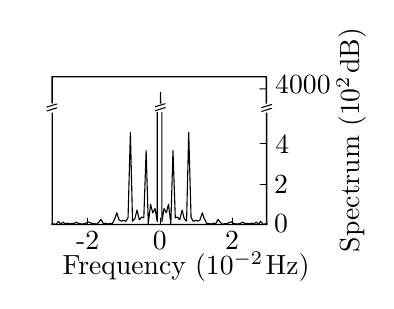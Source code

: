 
\definecolor{ca0a0a4}{RGB}{160,160,164}


\def \globalscale {0.95}
\begin{tikzpicture}[y=0.80pt, x=0.80pt, yscale=-\globalscale, xscale=\globalscale, inner sep=0pt, outer sep=0pt]
\begin{scope}[draw=black,line join=bevel,line cap=rect,even odd rule,line width=0.800pt]
\end{scope}
\begin{scope}[scale=1.012,draw=black,line join=bevel,line cap=rect,even odd rule,line width=0.800pt]
\end{scope}
\begin{scope}[scale=1.012,draw=black,line join=round,line cap=round,even odd rule,line width=0.400pt]
  \path[draw] (29.5,86.5) -- (29.5,83.5);



\end{scope}
\begin{scope}[scale=1.012,draw=black,line join=bevel,line cap=rect,even odd rule,line width=0.800pt]
\end{scope}
\begin{scope}[cm={{1.012,0.0,0.0,1.012,(24.3,99.225)}},draw=black,line join=bevel,line cap=rect,even odd rule,line width=0.800pt]
\end{scope}
\begin{scope}[cm={{1.012,0.0,0.0,1.012,(24.3,99.225)}},draw=black,line join=bevel,line cap=rect,even odd rule,line width=0.800pt]
\end{scope}
\begin{scope}[cm={{1.012,0.0,0.0,1.012,(24.3,99.225)}},draw=black,line join=bevel,line cap=rect,even odd rule,line width=0.800pt]
\end{scope}
\begin{scope}[cm={{1.012,0.0,0.0,1.012,(24.3,99.225)}},draw=black,line join=bevel,line cap=rect,even odd rule,line width=0.800pt]
\end{scope}
\begin{scope}[cm={{1.012,0.0,0.0,1.012,(24.3,99.225)}},draw=black,line join=bevel,line cap=rect,even odd rule,line width=0.800pt]
\end{scope}
\begin{scope}[cm={{1.012,0.0,0.0,1.012,(24.3,99.225)}},draw=black,line join=bevel,line cap=rect,even odd rule,line width=0.800pt]
  \path[fill=black] (0.0,0.0) node[above right] (text32) {-2};



\end{scope}
\begin{scope}[cm={{1.012,0.0,0.0,1.012,(24.3,99.225)}},draw=black,line join=bevel,line cap=rect,even odd rule,line width=0.800pt]
\end{scope}
\begin{scope}[scale=1.012,draw=black,line join=bevel,line cap=rect,even odd rule,line width=0.800pt]
\end{scope}
\begin{scope}[scale=1.012,draw=black,line join=round,line cap=round,even odd rule,line width=0.400pt]
  \path[draw] (63.5,86.5) -- (63.5,83.5);



\end{scope}
\begin{scope}[scale=1.012,draw=black,line join=bevel,line cap=rect,even odd rule,line width=0.800pt]
\end{scope}
\begin{scope}[cm={{1.012,0.0,0.0,1.012,(60.75,99.225)}},draw=black,line join=bevel,line cap=rect,even odd rule,line width=0.800pt]
\end{scope}
\begin{scope}[cm={{1.012,0.0,0.0,1.012,(60.75,99.225)}},draw=black,line join=bevel,line cap=rect,even odd rule,line width=0.800pt]
\end{scope}
\begin{scope}[cm={{1.012,0.0,0.0,1.012,(60.75,99.225)}},draw=black,line join=bevel,line cap=rect,even odd rule,line width=0.800pt]
\end{scope}
\begin{scope}[cm={{1.012,0.0,0.0,1.012,(60.75,99.225)}},draw=black,line join=bevel,line cap=rect,even odd rule,line width=0.800pt]
\end{scope}
\begin{scope}[cm={{1.012,0.0,0.0,1.012,(60.75,99.225)}},draw=black,line join=bevel,line cap=rect,even odd rule,line width=0.800pt]
\end{scope}
\begin{scope}[cm={{1.012,0.0,0.0,1.012,(60.75,99.225)}},draw=black,line join=bevel,line cap=rect,even odd rule,line width=0.800pt]
  \path[fill=black] (0.0,0.0) node[above right] (text60) {0};



\end{scope}
\begin{scope}[cm={{1.012,0.0,0.0,1.012,(60.75,99.225)}},draw=black,line join=bevel,line cap=rect,even odd rule,line width=0.800pt]
\end{scope}
\begin{scope}[scale=1.012,draw=black,line join=bevel,line cap=rect,even odd rule,line width=0.800pt]
\end{scope}
\begin{scope}[scale=1.012,draw=black,line join=round,line cap=round,even odd rule,line width=0.400pt]
  \path[draw] (97.5,86.5) -- (97.5,83.5);



\end{scope}
\begin{scope}[scale=1.012,draw=black,line join=bevel,line cap=rect,even odd rule,line width=0.800pt]
\end{scope}
\begin{scope}[cm={{1.012,0.0,0.0,1.012,(95.175,99.225)}},draw=black,line join=bevel,line cap=rect,even odd rule,line width=0.800pt]
\end{scope}
\begin{scope}[cm={{1.012,0.0,0.0,1.012,(95.175,99.225)}},draw=black,line join=bevel,line cap=rect,even odd rule,line width=0.800pt]
\end{scope}
\begin{scope}[cm={{1.012,0.0,0.0,1.012,(95.175,99.225)}},draw=black,line join=bevel,line cap=rect,even odd rule,line width=0.800pt]
\end{scope}
\begin{scope}[cm={{1.012,0.0,0.0,1.012,(95.175,99.225)}},draw=black,line join=bevel,line cap=rect,even odd rule,line width=0.800pt]
\end{scope}
\begin{scope}[cm={{1.012,0.0,0.0,1.012,(95.175,99.225)}},draw=black,line join=bevel,line cap=rect,even odd rule,line width=0.800pt]
\end{scope}
\begin{scope}[cm={{1.012,0.0,0.0,1.012,(95.175,99.225)}},draw=black,line join=bevel,line cap=rect,even odd rule,line width=0.800pt]
  \path[fill=black] (0.0,0.0) node[above right] (text88) {2};



\end{scope}
\begin{scope}[cm={{1.012,0.0,0.0,1.012,(95.175,99.225)}},draw=black,line join=bevel,line cap=rect,even odd rule,line width=0.800pt]
\end{scope}
\begin{scope}[scale=1.012,draw=black,line join=bevel,line cap=rect,even odd rule,line width=0.800pt]
\end{scope}
\begin{scope}[scale=1.012,draw=ca0a0a4,dash pattern=on 0.40pt off 0.80pt,line join=round,line cap=round,even odd rule,line width=0.400pt]
  \path[draw] (12.5,86.5) -- (113.5,86.5);



\end{scope}
\begin{scope}[scale=1.012,draw=black,line join=round,line cap=round,even odd rule,line width=0.400pt]
  \path[draw] (113.5,86.5) -- (113.5,86.5) -- (110.5,86.5);



\end{scope}
\begin{scope}[scale=1.012,draw=black,line join=bevel,line cap=rect,even odd rule,line width=0.800pt]
\end{scope}
\begin{scope}[cm={{1.012,0.0,0.0,1.012,(118.462,91.125)}},draw=black,line join=bevel,line cap=rect,even odd rule,line width=0.800pt]
\end{scope}
\begin{scope}[cm={{1.012,0.0,0.0,1.012,(118.462,91.125)}},draw=black,line join=bevel,line cap=rect,even odd rule,line width=0.800pt]
\end{scope}
\begin{scope}[cm={{1.012,0.0,0.0,1.012,(118.462,91.125)}},draw=black,line join=bevel,line cap=rect,even odd rule,line width=0.800pt]
\end{scope}
\begin{scope}[cm={{1.012,0.0,0.0,1.012,(118.462,91.125)}},draw=black,line join=bevel,line cap=rect,even odd rule,line width=0.800pt]
\end{scope}
\begin{scope}[cm={{1.012,0.0,0.0,1.012,(118.462,91.125)}},draw=black,line join=bevel,line cap=rect,even odd rule,line width=0.800pt]
\end{scope}
\begin{scope}[cm={{1.012,0.0,0.0,1.012,(118.462,91.125)}},draw=black,line join=bevel,line cap=rect,even odd rule,line width=0.800pt]
  \path[fill=black] (0.0,0.0) node[above right] (text116) {0};



\end{scope}
\begin{scope}[cm={{1.012,0.0,0.0,1.012,(118.462,91.125)}},draw=black,line join=bevel,line cap=rect,even odd rule,line width=0.800pt]
\end{scope}
\begin{scope}[scale=1.012,draw=black,line join=bevel,line cap=rect,even odd rule,line width=0.800pt]
\end{scope}
\begin{scope}[scale=1.012,draw=black,line join=round,line cap=round,even odd rule,line width=0.400pt]
  \path[draw] (113.5,67.5) -- (113.5,67.5) -- (110.5,67.5);



\end{scope}
\begin{scope}[scale=1.012,draw=black,line join=bevel,line cap=rect,even odd rule,line width=0.800pt]
\end{scope}
\begin{scope}[cm={{1.012,0.0,0.0,1.012,(118.462,72.9)}},draw=black,line join=bevel,line cap=rect,even odd rule,line width=0.800pt]
\end{scope}
\begin{scope}[cm={{1.012,0.0,0.0,1.012,(118.462,72.9)}},draw=black,line join=bevel,line cap=rect,even odd rule,line width=0.800pt]
\end{scope}
\begin{scope}[cm={{1.012,0.0,0.0,1.012,(118.462,72.9)}},draw=black,line join=bevel,line cap=rect,even odd rule,line width=0.800pt]
\end{scope}
\begin{scope}[cm={{1.012,0.0,0.0,1.012,(118.462,72.9)}},draw=black,line join=bevel,line cap=rect,even odd rule,line width=0.800pt]
\end{scope}
\begin{scope}[cm={{1.012,0.0,0.0,1.012,(118.462,72.9)}},draw=black,line join=bevel,line cap=rect,even odd rule,line width=0.800pt]
\end{scope}
\begin{scope}[cm={{1.012,0.0,0.0,1.012,(118.462,72.9)}},draw=black,line join=bevel,line cap=rect,even odd rule,line width=0.800pt]
  \path[fill=black] (0.0,0.0) node[above right] (text144) {2};



\end{scope}
\begin{scope}[cm={{1.012,0.0,0.0,1.012,(118.462,72.9)}},draw=black,line join=bevel,line cap=rect,even odd rule,line width=0.800pt]
\end{scope}
\begin{scope}[scale=1.012,draw=black,line join=bevel,line cap=rect,even odd rule,line width=0.800pt]
\end{scope}
\begin{scope}[scale=1.012,draw=black,line join=round,line cap=round,even odd rule,line width=0.400pt]
  \path[draw] (113.5,48.5) -- (113.5,48.5) -- (110.5,48.5);



\end{scope}
\begin{scope}[scale=1.012,draw=black,line join=bevel,line cap=rect,even odd rule,line width=0.800pt]
\end{scope}
\begin{scope}[cm={{1.012,0.0,0.0,1.012,(118.969,53.663)}},draw=black,line join=bevel,line cap=rect,even odd rule,line width=0.800pt]
\end{scope}
\begin{scope}[cm={{1.012,0.0,0.0,1.012,(118.969,53.663)}},draw=black,line join=bevel,line cap=rect,even odd rule,line width=0.800pt]
\end{scope}
\begin{scope}[cm={{1.012,0.0,0.0,1.012,(118.969,53.663)}},draw=black,line join=bevel,line cap=rect,even odd rule,line width=0.800pt]
\end{scope}
\begin{scope}[cm={{1.012,0.0,0.0,1.012,(118.969,53.663)}},draw=black,line join=bevel,line cap=rect,even odd rule,line width=0.800pt]
\end{scope}
\begin{scope}[cm={{1.012,0.0,0.0,1.012,(118.969,53.663)}},draw=black,line join=bevel,line cap=rect,even odd rule,line width=0.800pt]
\end{scope}
\begin{scope}[cm={{1.012,0.0,0.0,1.012,(118.969,53.663)}},draw=black,line join=bevel,line cap=rect,even odd rule,line width=0.800pt]
  \path[fill=black] (0.0,0.0) node[above right] (text172) {4};



  \path[fill=black,even odd rule,line width=0.800pt] (-0.006,-27.867) node[above right] (text172-3) {4000};



\end{scope}
\begin{scope}[cm={{1.012,0.0,0.0,1.012,(118.969,53.663)}},draw=black,line join=bevel,line cap=rect,even odd rule,line width=0.800pt]
\end{scope}
\begin{scope}[scale=1.012,draw=black,line join=bevel,line cap=rect,even odd rule,line width=0.800pt]
\end{scope}
\begin{scope}[scale=1.012,draw=black,line join=bevel,line cap=rect,even odd rule,line width=0.800pt]
\end{scope}
\begin{scope}[cm={{0.0,-1.012,1.012,0.0,(134.662,91.125)}},draw=black,line join=bevel,line cap=rect,even odd rule,line width=0.800pt]
\end{scope}
\begin{scope}[cm={{0.0,-1.012,1.012,0.0,(134.662,91.125)}},draw=black,line join=bevel,line cap=rect,even odd rule,line width=0.800pt]
\end{scope}
\begin{scope}[cm={{0.0,-1.012,1.012,0.0,(134.662,91.125)}},draw=black,line join=bevel,line cap=rect,even odd rule,line width=0.800pt]
\end{scope}
\begin{scope}[cm={{0.0,-1.012,1.012,0.0,(134.662,91.125)}},draw=black,line join=bevel,line cap=rect,even odd rule,line width=0.800pt]
\end{scope}
\begin{scope}[cm={{0.0,-1.012,1.012,0.0,(134.662,91.125)}},draw=black,line join=bevel,line cap=rect,even odd rule,line width=0.800pt]
\end{scope}
\begin{scope}[cm={{0.0,-1.012,1.012,0.0,(148.162,100.625)}},draw=black,line join=bevel,line cap=rect,even odd rule,line width=0.800pt]
  \path[fill=black] (0.0,0.0) node[above right] (text196) {\rotatebox{90}{Spectrum ($10^2$\hspace*{.2ex}dB)}};



\end{scope}
\begin{scope}[cm={{0.0,-1.012,1.012,0.0,(134.662,91.125)}},draw=black,line join=bevel,line cap=rect,even odd rule,line width=0.800pt]
\end{scope}
\begin{scope}[cm={{1.012,0.0,0.0,1.012,(25.819,114.412)}},draw=black,line join=bevel,line cap=rect,even odd rule,line width=0.800pt]
\end{scope}
\begin{scope}[cm={{1.012,0.0,0.0,1.012,(25.819,114.412)}},draw=black,line join=bevel,line cap=rect,even odd rule,line width=0.800pt]
\end{scope}
\begin{scope}[cm={{1.012,0.0,0.0,1.012,(25.819,114.412)}},draw=black,line join=bevel,line cap=rect,even odd rule,line width=0.800pt]
\end{scope}
\begin{scope}[cm={{1.012,0.0,0.0,1.012,(25.819,114.412)}},draw=black,line join=bevel,line cap=rect,even odd rule,line width=0.800pt]
\end{scope}
\begin{scope}[cm={{1.012,0.0,0.0,1.012,(25.819,114.412)}},draw=black,line join=bevel,line cap=rect,even odd rule,line width=0.800pt]
\end{scope}
\begin{scope}[cm={{1.012,0.0,0.0,1.012,(17.819,114.412)}},draw=black,line join=bevel,line cap=rect,even odd rule,line width=0.800pt]
  \path[fill=black] (0.0,0.0) node[above right] (text212) {Frequency ($10^{-2}$\hspace*{.2ex}Hz)};



\end{scope}
\begin{scope}[cm={{1.012,0.0,0.0,1.012,(25.819,114.412)}},draw=black,line join=bevel,line cap=rect,even odd rule,line width=0.800pt]
\end{scope}
\begin{scope}[scale=1.012,draw=black,line join=bevel,line cap=rect,even odd rule,line width=0.800pt]
\end{scope}
\begin{scope}[scale=1.012,draw=black,line join=bevel,line cap=rect,even odd rule,line width=0.800pt]
\end{scope}
\begin{scope}[scale=1.012,draw=black,line join=bevel,line cap=rect,even odd rule,line width=0.800pt]
\end{scope}
\begin{scope}[scale=1.012,draw=black,line join=round,line cap=round,even odd rule,line width=0.400pt]
  \path[draw] (12.5,86.2) -- (12.5,86.2) -- (13.6,86.2) -- (14.6,86.4) -- (15.7,85.0) -- (16.7,86.4) -- (17.8,85.4) -- (18.8,86.1) -- (19.9,85.9) -- (20.9,86.2) -- (22.0,86.0) -- (23.1,86.0) -- (24.1,85.4) -- (25.2,86.0) -- (26.2,86.2) -- (27.3,86.2) -- (28.3,86.1) -- (29.4,85.3) -- (30.5,85.5) -- (31.5,86.2) -- (32.6,86.1) -- (33.6,86.4) -- (34.7,85.4) -- (35.7,84.1) -- (36.8,86.1) -- (37.9,85.9) -- (38.9,86.3) -- (40.0,86.0) -- (41.0,86.1) -- (42.1,84.0) -- (43.1,81.0) -- (44.2,84.4) -- (45.2,84.9) -- (46.3,84.6) -- (47.4,85.0) -- (48.4,83.2) -- (49.5,43.3) -- (50.5,84.9) -- (51.6,83.8) -- (52.6,79.7) -- (53.7,84.3) -- (54.8,83.0) -- (55.8,83.4) -- (56.9,51.8) -- (57.9,86.1) -- (59.0,77.0) -- (60.0,81.0) -- (61.1,79.0) -- (62.1,85.1) -- (62.1,33.718);



  \path[draw] (64.3,33.752) -- (64.3,85.1) -- (65.3,79.0) -- (66.4,81.0) -- (67.4,77.0) -- (68.5,86.1) -- (69.5,51.8) -- (70.6,83.4) -- (71.6,83.0) -- (72.7,84.3) -- (73.8,79.7) -- (74.8,83.8) -- (75.9,84.9) -- (76.9,43.3) -- (78.0,83.2) -- (79.0,85.0) -- (80.1,84.6) -- (81.2,84.9) -- (82.2,84.4) -- (83.3,81.0) -- (84.3,84.0) -- (85.4,86.1) -- (86.4,86.0) -- (87.5,86.3) -- (88.6,85.9) -- (89.6,86.1) -- (90.7,84.1) -- (91.7,85.4) -- (92.8,86.4) -- (93.8,86.1) -- (94.9,86.2) -- (95.9,85.5) -- (97.0,85.3) -- (98.1,86.1) -- (99.1,86.2) -- (100.2,86.2) -- (101.2,86.0) -- (102.3,85.4) -- (103.3,86.0) -- (104.4,86.0) -- (105.5,86.2) -- (106.5,85.9) -- (107.6,86.1) -- (108.6,85.4) -- (109.7,86.4) -- (110.7,85.0) -- (111.8,86.4) -- (112.8,86.2) -- (113.9,86.2) -- (113.9,86.2);



\end{scope}
\begin{scope}[scale=1.012,draw=black,line join=bevel,line cap=rect,even odd rule,line width=0.800pt]
\end{scope}
\begin{scope}[scale=1.012,draw=black,line join=bevel,line cap=rect,even odd rule,line width=0.800pt]
\end{scope}
\begin{scope}[scale=1.012,draw=black,line join=bevel,line cap=rect,even odd rule,line width=0.800pt]
\end{scope}
\begin{scope}[draw=black,line join=bevel,line cap=rect,even odd rule,line width=0.800pt]
\end{scope}
\begin{scope}[cm={{1.013,0.0,0.0,1.012,(8.011,0.31)}},draw=ca0a0a4,dash pattern=on 0.40pt off 0.80pt,line join=round,line cap=round,even odd rule,line width=0.400pt]
\end{scope}
\begin{scope}[cm={{1.012,0.0,0.0,1.012,(0.006,0.31)}},draw=ca0a0a4,dash pattern=on 0.40pt off 0.80pt,line join=round,line cap=round,even odd rule,line width=0.400pt]
\end{scope}
\begin{scope}[cm={{1.012,0.0,0.0,1.012,(0.148,-45.248)}},draw=ca0a0a4,dash pattern=on 0.40pt off 0.80pt,line join=round,line cap=round,even odd rule,line width=0.400pt]
  \path[color=black,fill=black,line join=round,line cap=round,miter limit=4.00,nonzero rule,line width=0.502pt] (60.998,75.653) .. controls (60.79,75.718) and (60.656,75.877) .. (60.697,76.009) .. controls (60.738,76.141) and (60.939,76.195) .. (61.147,76.13) -- (65.655,74.725) .. controls (65.863,74.661) and (65.998,74.501) .. (65.957,74.37) .. controls (65.916,74.238) and (65.714,74.183) .. (65.507,74.248) -- cycle;



  \begin{scope}[cm={{1.503,-0.468,0.298,0.955,(-111.368,107.844)}},draw=black,line join=miter,line cap=rect,even odd rule,line width=0.400pt]
    \path[color=black,fill=black,line join=miter,line cap=rect,miter limit=4.00,nonzero rule,line width=0.400pt] (110.315,22.25) .. controls (110.177,22.25) and (110.065,22.362) .. (110.065,22.5) .. controls (110.065,22.638) and (110.177,22.75) .. (110.315,22.75) -- (113.315,22.75) .. controls (113.453,22.75) and (113.565,22.638) .. (113.565,22.5) .. controls (113.565,22.362) and (113.453,22.25) .. (113.315,22.25) -- cycle;



  \end{scope}
  \path[color=black,fill=black,line join=round,line cap=round,miter limit=4.00,nonzero rule,line width=0.502pt] (10.103,75.778) .. controls (9.896,75.843) and (9.761,76.002) .. (9.802,76.134) .. controls (9.843,76.266) and (10.045,76.32) .. (10.252,76.255) -- (14.761,74.85) .. controls (14.968,74.786) and (15.103,74.626) .. (15.062,74.495) .. controls (15.021,74.363) and (14.819,74.308) .. (14.612,74.373) -- cycle;



  \begin{scope}[cm={{1.503,-0.468,0.298,0.955,(-162.263,107.969)}},draw=black,line join=miter,line cap=rect,even odd rule,line width=0.400pt]
    \path[color=black,fill=black,line join=miter,line cap=rect,miter limit=4.00,nonzero rule,line width=0.400pt] (110.315,22.25) .. controls (110.177,22.25) and (110.065,22.362) .. (110.065,22.5) .. controls (110.065,22.638) and (110.177,22.75) .. (110.315,22.75) -- (113.315,22.75) .. controls (113.453,22.75) and (113.565,22.638) .. (113.565,22.5) .. controls (113.565,22.362) and (113.453,22.25) .. (113.315,22.25) -- cycle;



  \end{scope}
\end{scope}
\begin{scope}[cm={{1.012,0.0,0.0,1.012,(0.006,0.31)}},draw=black,line join=round,line cap=round,even odd rule,line width=0.400pt]
  \path[color=black,fill=black,line join=miter,line cap=butt,miter limit=4.00,nonzero rule,line width=0.400pt] (110.315,22.25) .. controls (110.177,22.25) and (110.065,22.362) .. (110.065,22.5) .. controls (110.065,22.638) and (110.177,22.75) .. (110.315,22.75) -- (113.315,22.75) .. controls (113.453,22.75) and (113.565,22.638) .. (113.565,22.5) .. controls (113.565,22.362) and (113.453,22.25) .. (113.315,22.25) -- cycle;



\end{scope}
\begin{scope}[cm={{1.012,0.0,0.0,1.012,(0.154,0.522)}},draw=black,line join=round,line cap=round,even odd rule,line width=0.400pt]
  \path[color=black,fill=black,line join=miter,line cap=butt,miter limit=4.00,nonzero rule,line width=0.400pt] (113.582,29.135) -- (113.565,16.5) .. controls (113.565,16.362) and (113.453,16.25) .. (113.315,16.25) -- (12.514,16.25) -- (12.5,16.25) .. controls (12.486,16.25) and (12.473,16.252) .. (12.459,16.254) .. controls (12.445,16.256) and (12.431,16.259) .. (12.418,16.264) .. controls (12.378,16.278) and (12.342,16.302) .. (12.315,16.334) .. controls (12.273,16.38) and (12.25,16.439) .. (12.25,16.5) -- (12.249,29.132) -- (12.93,29.133) -- (12.898,16.898) -- (112.917,16.898) -- (112.914,29.137);



\end{scope}
\begin{scope}[cm={{1.013,0.0,0.0,1.012,(8.011,0.31)}},draw=black,line join=round,line cap=round,even odd rule,line width=0.400pt]
  \path[color=black,fill=black,line join=miter,line cap=butt,miter limit=4.00,nonzero rule,line width=0.400pt] (56.043,29.351) .. controls (56.018,27.603) and (55.949,24.104) .. (55.949,24.104) -- (55.949,24.096) .. controls (55.946,23.964) and (55.841,23.857) .. (55.709,23.852) .. controls (55.569,23.846) and (55.452,23.956) .. (55.449,24.096) -- (55.449,24.104) -- (55.366,29.35);



\end{scope}
\begin{scope}[cm={{1.522,-0.474,0.301,0.967,(-62.104,62.476)}},draw=black,line join=round,line cap=round,even odd rule,line width=0.400pt]
  \path[color=black,fill=black,line join=round,line cap=round,miter limit=4.00,nonzero rule,line width=0.400pt] (110.315,22.25) .. controls (110.177,22.25) and (110.065,22.362) .. (110.065,22.5) .. controls (110.065,22.638) and (110.177,22.75) .. (110.315,22.75) -- (113.315,22.75) .. controls (113.453,22.75) and (113.565,22.638) .. (113.565,22.5) .. controls (113.565,22.362) and (113.453,22.25) .. (113.315,22.25) -- cycle;



\end{scope}
\begin{scope}[cm={{1.522,-0.474,0.301,0.967,(-62.059,64.261)}},draw=black,line join=miter,line cap=rect,even odd rule,line width=0.400pt]
  \path[color=black,fill=black,line join=miter,line cap=rect,miter limit=4.00,nonzero rule,line width=0.400pt] (110.315,22.25) .. controls (110.177,22.25) and (110.065,22.362) .. (110.065,22.5) .. controls (110.065,22.638) and (110.177,22.75) .. (110.315,22.75) -- (113.315,22.75) .. controls (113.453,22.75) and (113.565,22.638) .. (113.565,22.5) .. controls (113.565,22.362) and (113.453,22.25) .. (113.315,22.25) -- cycle;



\end{scope}
\begin{scope}[cm={{-1.012,0.0,0.0,-1.012,(127.538,104.288)}},draw=black,line join=round,line cap=round,even odd rule,line width=0.400pt]
  \path[color=black,fill=black,line join=miter,line cap=butt,miter limit=4.00,nonzero rule,line width=0.400pt] (113.582,69.135) -- (113.565,16.5) .. controls (113.565,16.362) and (113.453,16.25) .. (113.315,16.25) -- (12.439,16.25) -- (12.426,16.25) .. controls (12.412,16.25) and (12.398,16.252) .. (12.385,16.254) .. controls (12.371,16.256) and (12.357,16.259) .. (12.344,16.264) .. controls (12.304,16.278) and (12.268,16.302) .. (12.24,16.334) .. controls (12.199,16.38) and (12.176,16.439) .. (12.176,16.5) -- (12.174,69.132) -- (12.856,69.133) -- (12.824,16.898) -- (112.916,16.898) -- (112.913,69.137);



\end{scope}

\end{tikzpicture}

